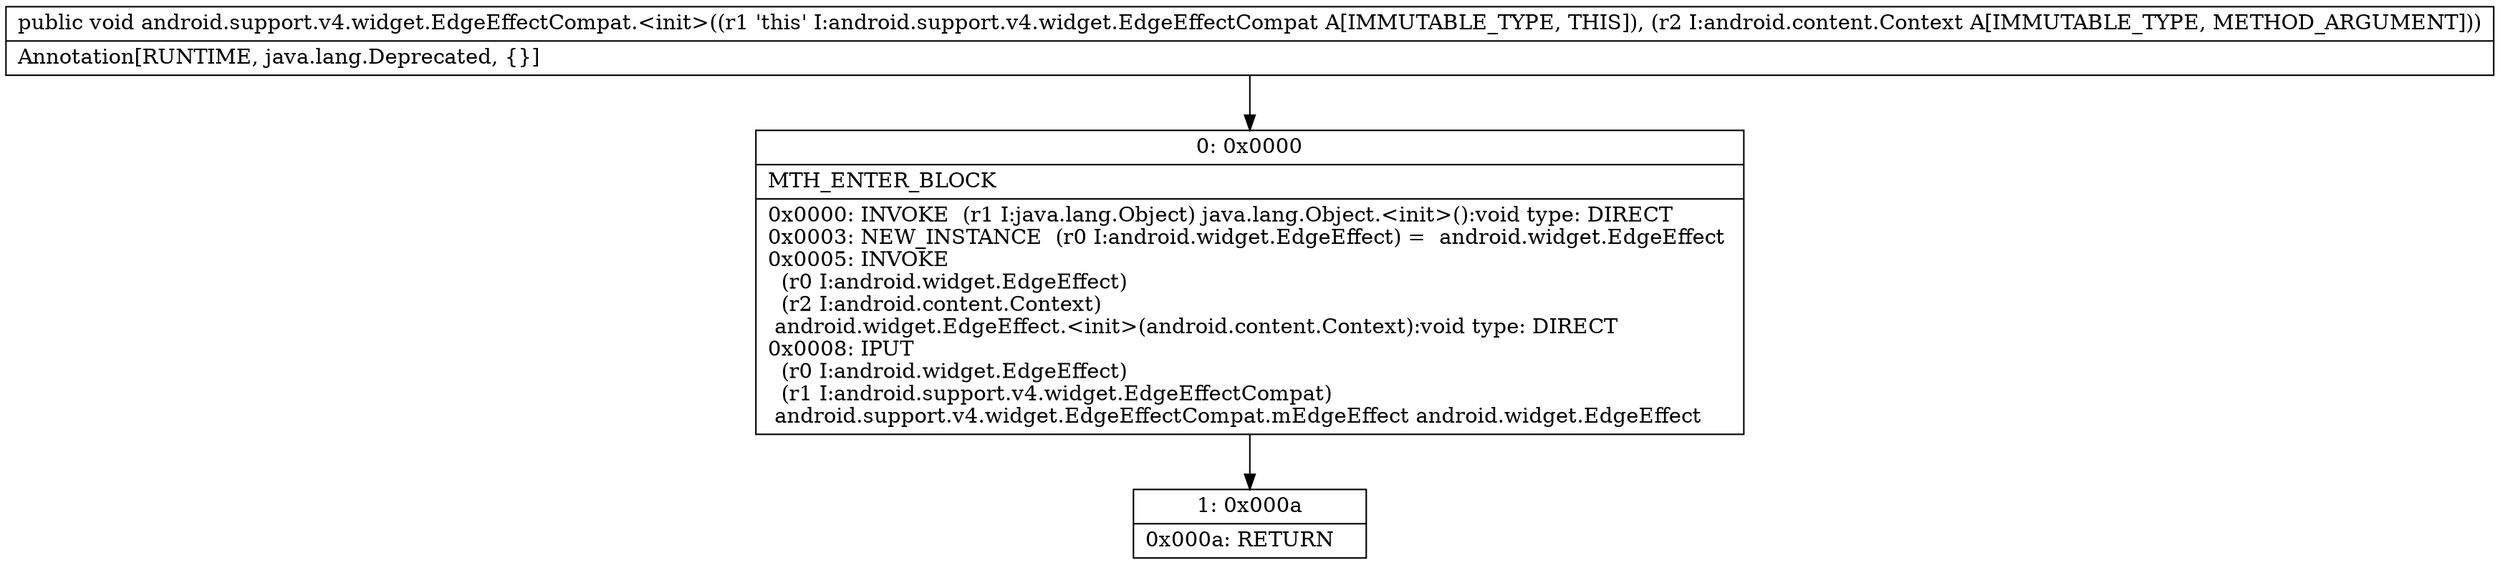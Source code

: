 digraph "CFG forandroid.support.v4.widget.EdgeEffectCompat.\<init\>(Landroid\/content\/Context;)V" {
Node_0 [shape=record,label="{0\:\ 0x0000|MTH_ENTER_BLOCK\l|0x0000: INVOKE  (r1 I:java.lang.Object) java.lang.Object.\<init\>():void type: DIRECT \l0x0003: NEW_INSTANCE  (r0 I:android.widget.EdgeEffect) =  android.widget.EdgeEffect \l0x0005: INVOKE  \l  (r0 I:android.widget.EdgeEffect)\l  (r2 I:android.content.Context)\l android.widget.EdgeEffect.\<init\>(android.content.Context):void type: DIRECT \l0x0008: IPUT  \l  (r0 I:android.widget.EdgeEffect)\l  (r1 I:android.support.v4.widget.EdgeEffectCompat)\l android.support.v4.widget.EdgeEffectCompat.mEdgeEffect android.widget.EdgeEffect \l}"];
Node_1 [shape=record,label="{1\:\ 0x000a|0x000a: RETURN   \l}"];
MethodNode[shape=record,label="{public void android.support.v4.widget.EdgeEffectCompat.\<init\>((r1 'this' I:android.support.v4.widget.EdgeEffectCompat A[IMMUTABLE_TYPE, THIS]), (r2 I:android.content.Context A[IMMUTABLE_TYPE, METHOD_ARGUMENT]))  | Annotation[RUNTIME, java.lang.Deprecated, \{\}]\l}"];
MethodNode -> Node_0;
Node_0 -> Node_1;
}

